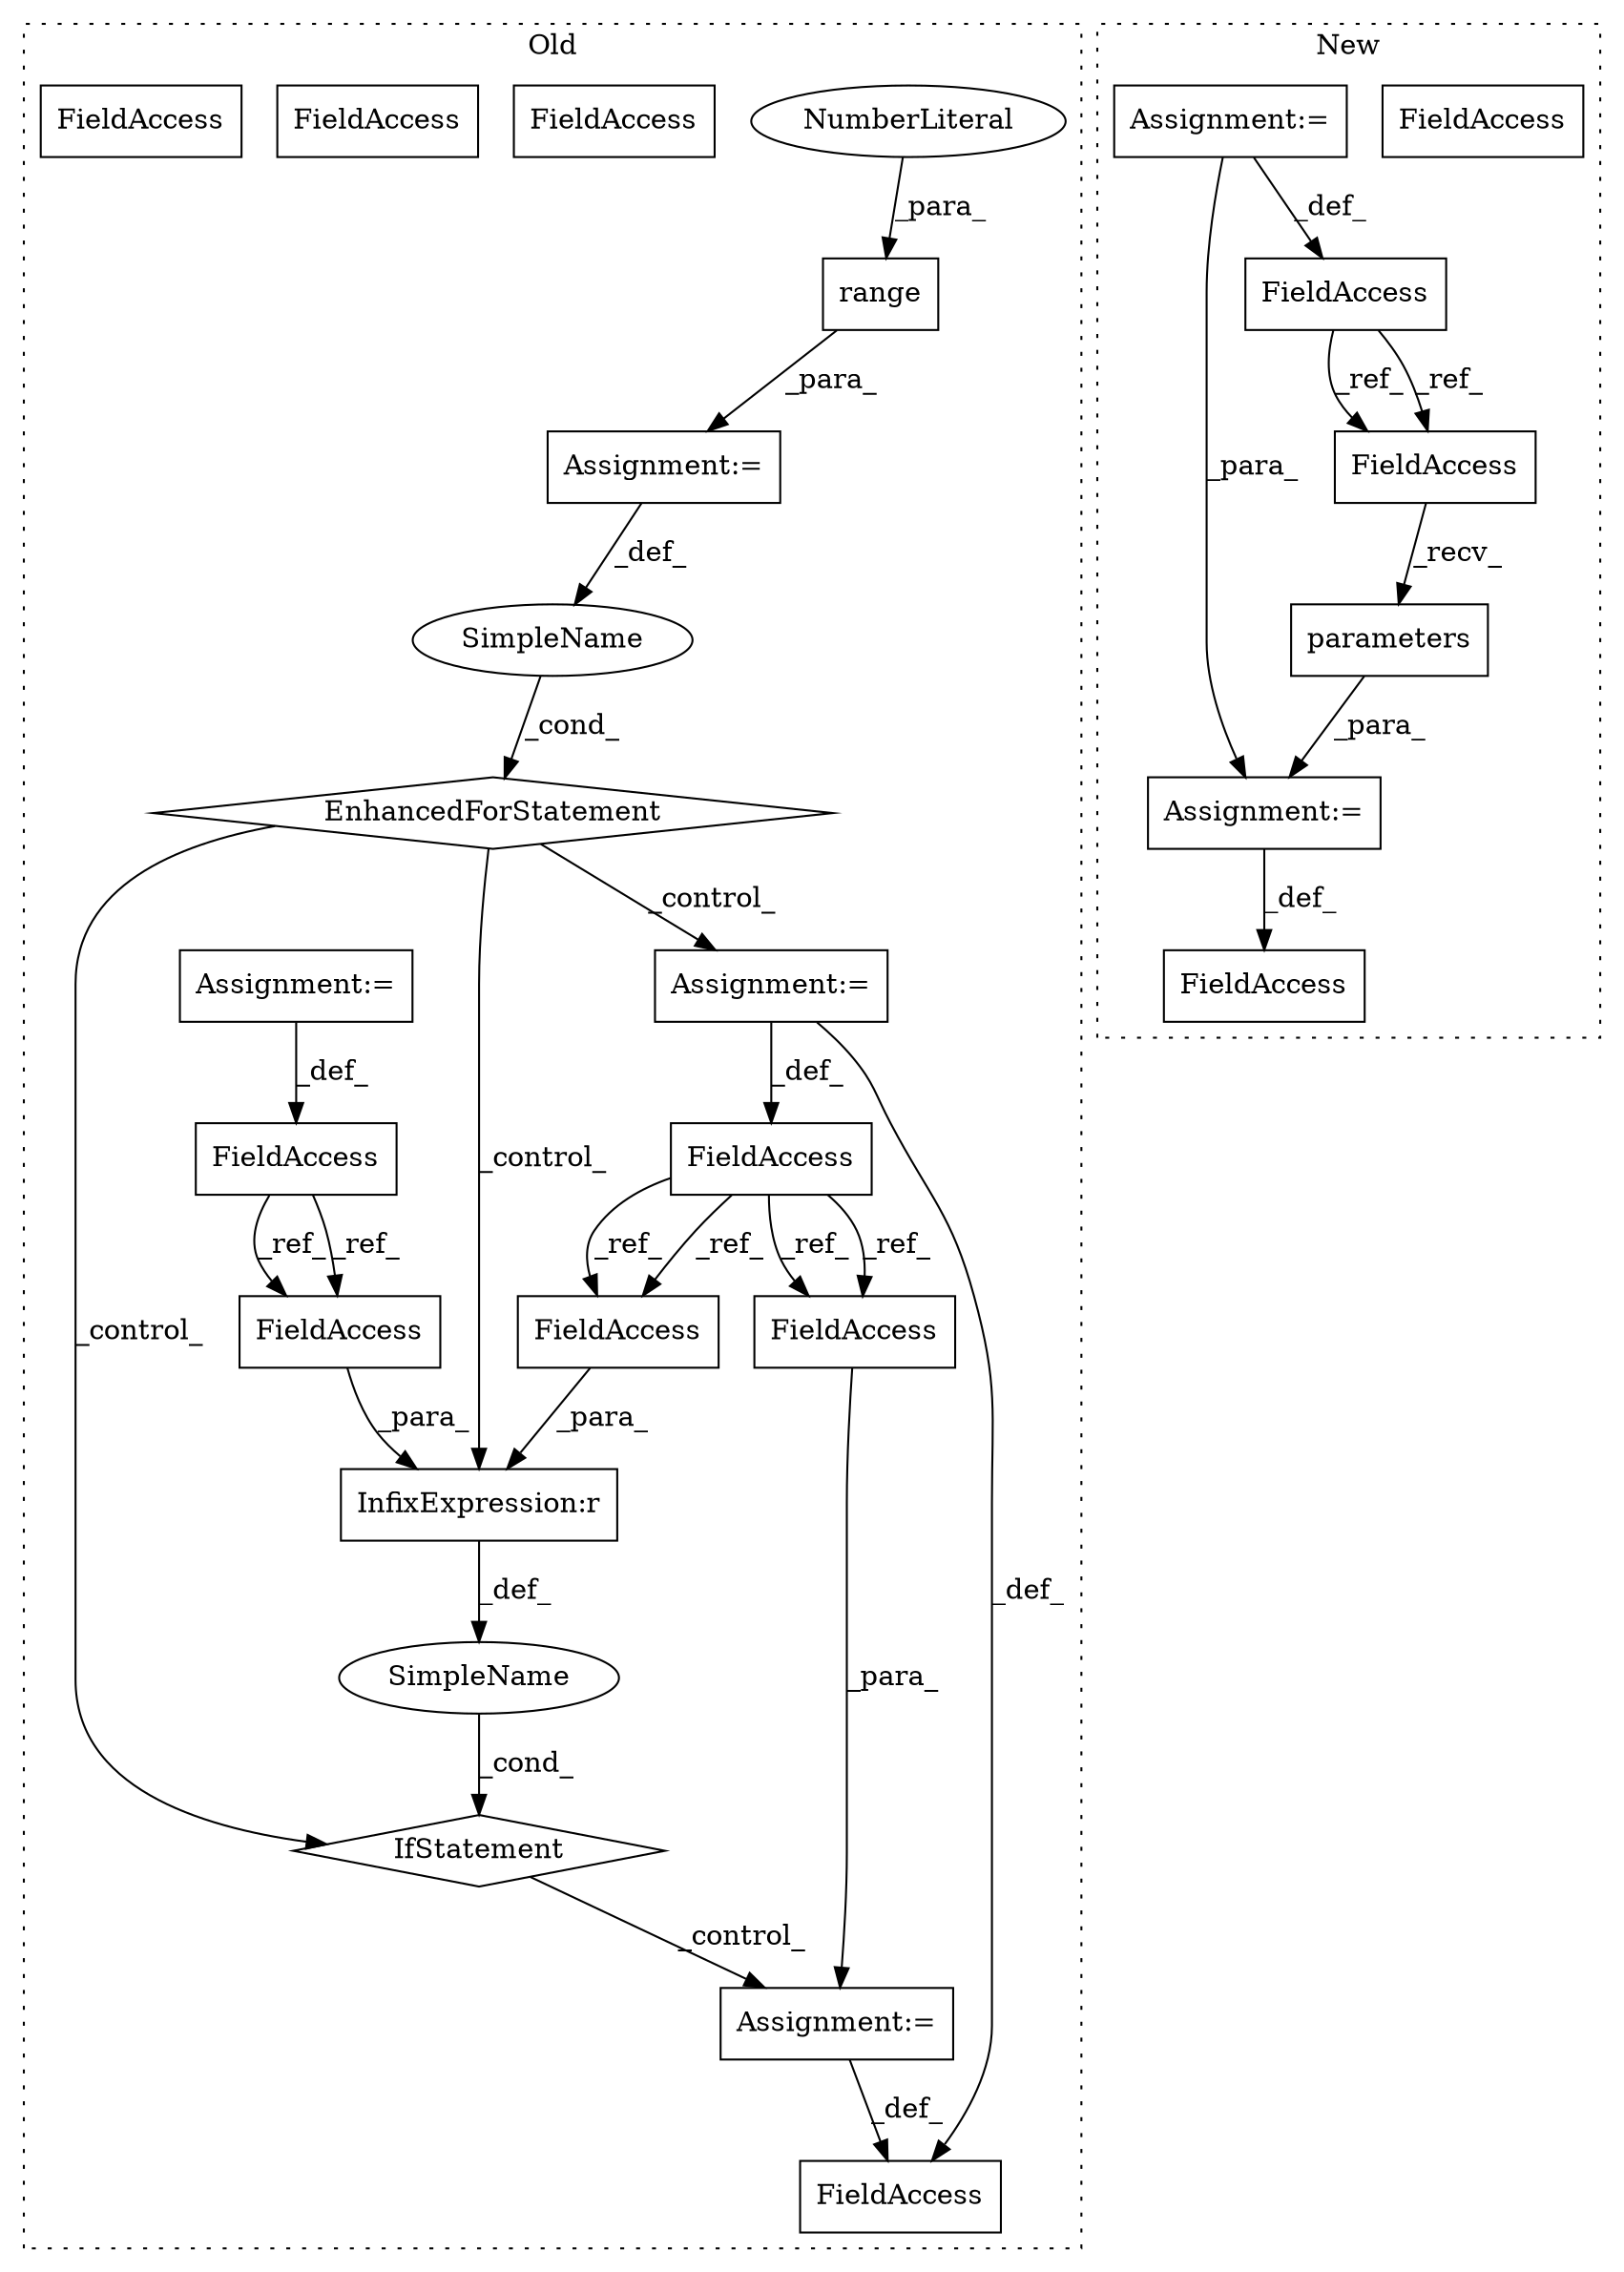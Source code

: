 digraph G {
subgraph cluster0 {
1 [label="EnhancedForStatement" a="70" s="7035,7119" l="53,2" shape="diamond"];
3 [label="Assignment:=" a="7" s="7035,7119" l="53,2" shape="box"];
8 [label="Assignment:=" a="7" s="7488" l="1" shape="box"];
9 [label="range" a="32" s="7100,7118" l="6,1" shape="box"];
10 [label="NumberLiteral" a="34" s="7106" l="1" shape="ellipse"];
11 [label="SimpleName" a="42" s="7092" l="5" shape="ellipse"];
13 [label="FieldAccess" a="22" s="7475" l="13" shape="box"];
14 [label="FieldAccess" a="22" s="7489" l="8" shape="box"];
15 [label="FieldAccess" a="22" s="7180" l="8" shape="box"];
16 [label="FieldAccess" a="22" s="7439" l="8" shape="box"];
17 [label="IfStatement" a="25" s="7435,7463" l="4,2" shape="diamond"];
18 [label="SimpleName" a="42" s="" l="" shape="ellipse"];
19 [label="InfixExpression:r" a="27" s="7447" l="3" shape="box"];
20 [label="FieldAccess" a="22" s="6968" l="13" shape="box"];
21 [label="FieldAccess" a="22" s="7450" l="13" shape="box"];
22 [label="Assignment:=" a="7" s="7188" l="1" shape="box"];
23 [label="Assignment:=" a="7" s="6981" l="1" shape="box"];
25 [label="FieldAccess" a="22" s="7489" l="8" shape="box"];
26 [label="FieldAccess" a="22" s="7439" l="8" shape="box"];
27 [label="FieldAccess" a="22" s="7450" l="13" shape="box"];
label = "Old";
style="dotted";
}
subgraph cluster1 {
2 [label="parameters" a="32" s="5098" l="12" shape="box"];
4 [label="FieldAccess" a="22" s="5092" l="5" shape="box"];
5 [label="Assignment:=" a="7" s="5129" l="1" shape="box"];
6 [label="FieldAccess" a="22" s="5120" l="9" shape="box"];
7 [label="FieldAccess" a="22" s="4929" l="5" shape="box"];
12 [label="Assignment:=" a="7" s="4919" l="1" shape="box"];
24 [label="FieldAccess" a="22" s="5092" l="5" shape="box"];
label = "New";
style="dotted";
}
1 -> 19 [label="_control_"];
1 -> 22 [label="_control_"];
1 -> 17 [label="_control_"];
2 -> 5 [label="_para_"];
3 -> 11 [label="_def_"];
5 -> 6 [label="_def_"];
7 -> 24 [label="_ref_"];
7 -> 24 [label="_ref_"];
8 -> 13 [label="_def_"];
9 -> 3 [label="_para_"];
10 -> 9 [label="_para_"];
11 -> 1 [label="_cond_"];
12 -> 5 [label="_para_"];
12 -> 7 [label="_def_"];
15 -> 26 [label="_ref_"];
15 -> 25 [label="_ref_"];
15 -> 26 [label="_ref_"];
15 -> 25 [label="_ref_"];
17 -> 8 [label="_control_"];
18 -> 17 [label="_cond_"];
19 -> 18 [label="_def_"];
20 -> 27 [label="_ref_"];
20 -> 27 [label="_ref_"];
22 -> 13 [label="_def_"];
22 -> 15 [label="_def_"];
23 -> 20 [label="_def_"];
24 -> 2 [label="_recv_"];
25 -> 8 [label="_para_"];
26 -> 19 [label="_para_"];
27 -> 19 [label="_para_"];
}